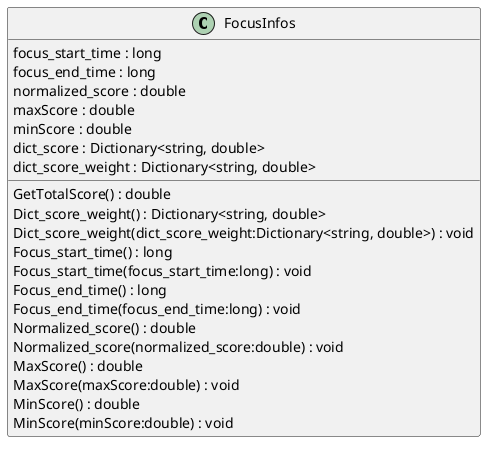 @startuml
class FocusInfos {
{field}focus_start_time : long
{field}focus_end_time : long
{field}normalized_score : double
{field}maxScore : double
{field}minScore : double
{field}dict_score : Dictionary<string, double>
{field}dict_score_weight : Dictionary<string, double>

{method}GetTotalScore() : double
{method}Dict_score_weight() : Dictionary<string, double>
{method}Dict_score_weight(dict_score_weight:Dictionary<string, double>) : void
{method}Focus_start_time() : long
{method}Focus_start_time(focus_start_time:long) : void
{method}Focus_end_time() : long
{method}Focus_end_time(focus_end_time:long) : void
{method}Normalized_score() : double
{method}Normalized_score(normalized_score:double) : void
{method}MaxScore() : double
{method}MaxScore(maxScore:double) : void
{method}MinScore() : double
{method}MinScore(minScore:double) : void
}
@enduml